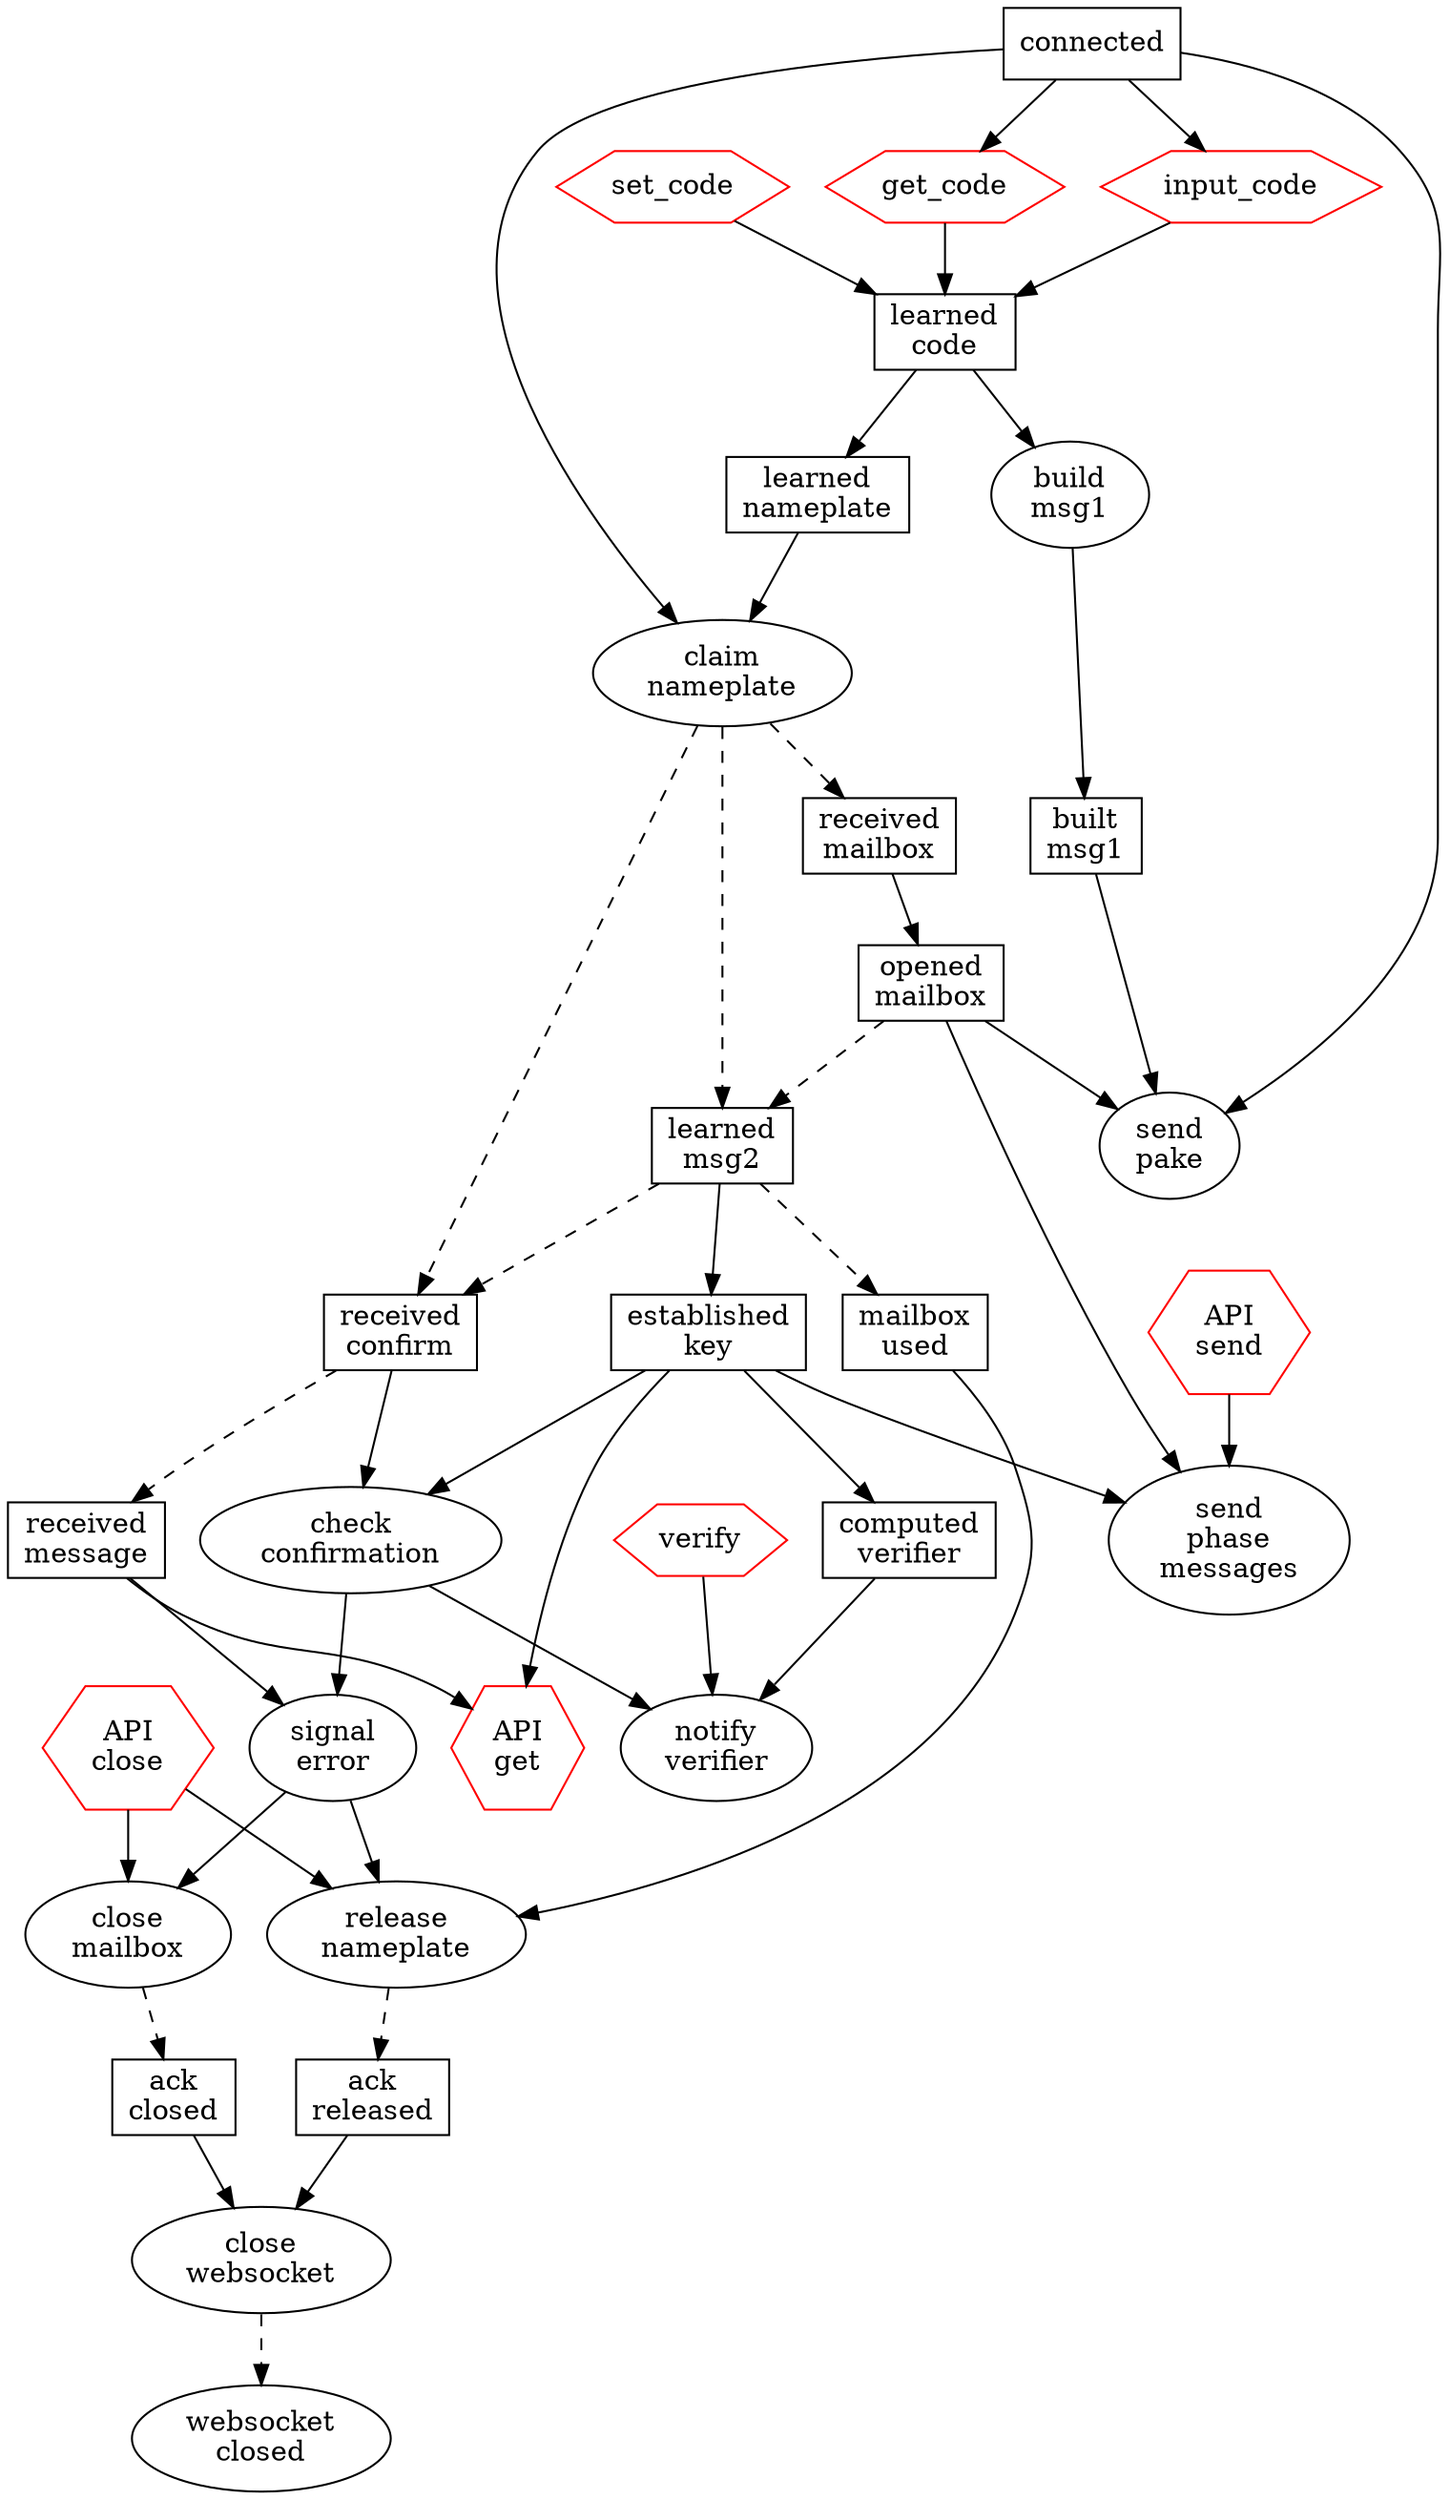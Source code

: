 digraph {
        /*rankdir=LR*/
        api_get_code [label="get_code" shape="hexagon" color="red"]
        api_input_code [label="input_code" shape="hexagon" color="red"]
        api_set_code [label="set_code" shape="hexagon" color="red"]
        verify [label="verify" shape="hexagon" color="red"]
        send [label="API\nsend" shape="hexagon" color="red"]
        get [label="API\nget" shape="hexagon" color="red"]
        close [label="API\nclose" shape="hexagon" color="red"]

        event_connected [label="connected" shape="box"]
        event_learned_code [label="learned\ncode" shape="box"]
        event_learned_nameplate [label="learned\nnameplate" shape="box"]
        event_received_mailbox [label="received\nmailbox" shape="box"]
        event_opened_mailbox [label="opened\nmailbox" shape="box"]
        event_built_msg1 [label="built\nmsg1" shape="box"]
        event_mailbox_used [label="mailbox\nused" shape="box"]
        event_learned_PAKE [label="learned\nmsg2" shape="box"]
        event_established_key [label="established\nkey" shape="box"]
        event_computed_verifier [label="computed\nverifier" shape="box"]
        event_received_confirm [label="received\nconfirm" shape="box"]
        event_received_message [label="received\nmessage" shape="box"]
        event_received_released [label="ack\nreleased" shape="box"]
        event_received_closed [label="ack\nclosed" shape="box"]

        event_connected -> api_get_code
        event_connected -> api_input_code
        api_get_code -> event_learned_code
        api_input_code -> event_learned_code
        api_set_code -> event_learned_code


        maybe_build_msg1 [label="build\nmsg1"]
        maybe_claim_nameplate [label="claim\nnameplate"]
        maybe_send_pake [label="send\npake"]
        maybe_send_phase_messages [label="send\nphase\nmessages"]

        event_connected -> maybe_claim_nameplate
        event_connected -> maybe_send_pake

        event_built_msg1 -> maybe_send_pake

        event_learned_code -> maybe_build_msg1
        event_learned_code -> event_learned_nameplate

        maybe_build_msg1 -> event_built_msg1
        event_learned_nameplate -> maybe_claim_nameplate
        maybe_claim_nameplate -> event_received_mailbox [style="dashed"]

        event_received_mailbox -> event_opened_mailbox
        maybe_claim_nameplate -> event_learned_PAKE [style="dashed"]
        maybe_claim_nameplate -> event_received_confirm [style="dashed"]

        event_opened_mailbox -> event_learned_PAKE [style="dashed"]
        event_learned_PAKE -> event_mailbox_used [style="dashed"]
        event_learned_PAKE -> event_received_confirm [style="dashed"]
        event_received_confirm -> event_received_message [style="dashed"]

        send -> maybe_send_phase_messages
        release_nameplate [label="release\nnameplate"]
        event_mailbox_used -> release_nameplate
        event_opened_mailbox -> maybe_send_pake
        event_opened_mailbox -> maybe_send_phase_messages

        event_learned_PAKE -> event_established_key
        event_established_key -> event_computed_verifier
        event_established_key -> check_confirmation
        event_established_key -> maybe_send_phase_messages

        check_confirmation [label="check\nconfirmation"]
        event_received_confirm -> check_confirmation

        notify_verifier [label="notify\nverifier"]
        check_confirmation -> notify_verifier
        verify -> notify_verifier
        event_computed_verifier -> notify_verifier

        check_confirmation -> error
        event_received_message -> error
        event_received_message -> get
        event_established_key -> get

        close -> close_mailbox
        close -> release_nameplate
        error [label="signal\nerror"]
        error -> close_mailbox
        error -> release_nameplate

        release_nameplate -> event_received_released [style="dashed"]
        close_mailbox [label="close\nmailbox"]
        close_mailbox -> event_received_closed [style="dashed"]

        maybe_close_websocket [label="close\nwebsocket"]
        event_received_released -> maybe_close_websocket
        event_received_closed -> maybe_close_websocket
        maybe_close_websocket -> event_websocket_closed [style="dashed"]
        event_websocket_closed [label="websocket\nclosed"]
}
